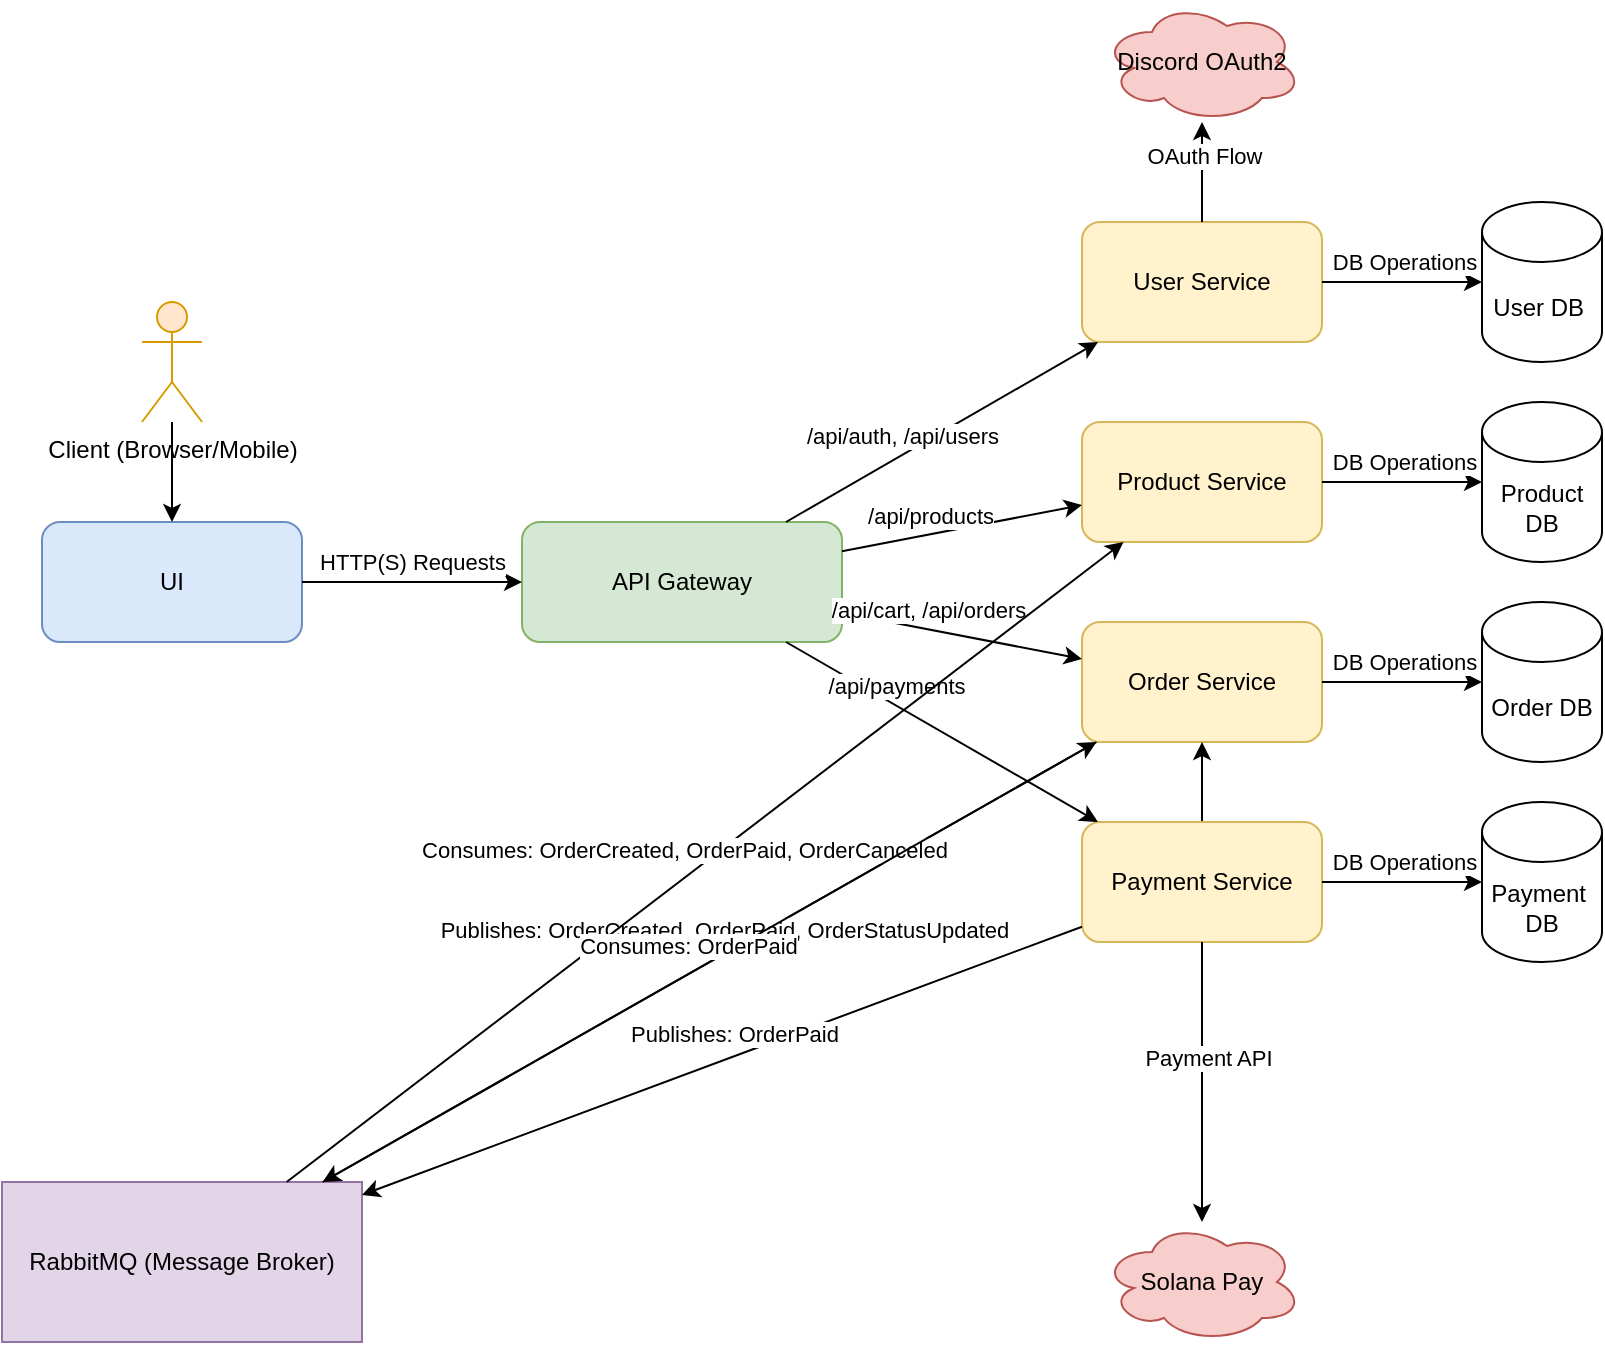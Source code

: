 <mxfile version="27.2.0">
  <diagram name="Page-1" id="L5YeEiktQ8k69Xe6vZH0">
    <mxGraphModel dx="1680" dy="1035" grid="1" gridSize="10" guides="1" tooltips="1" connect="1" arrows="1" fold="1" page="1" pageScale="1" pageWidth="850" pageHeight="1100" math="0" shadow="0">
      <root>
        <mxCell id="0" />
        <mxCell id="1" parent="0" />
        <mxCell id="iPYCRyWJb2dhmvo9pTjX-1" value="UI" style="rounded=1;whiteSpace=wrap;html=1;fillColor=#dae8fc;strokeColor=#6c8ebf;" vertex="1" parent="1">
          <mxGeometry x="120" y="300" width="130" height="60" as="geometry" />
        </mxCell>
        <mxCell id="iPYCRyWJb2dhmvo9pTjX-2" value="API Gateway" style="rounded=1;whiteSpace=wrap;html=1;fillColor=#d5e8d4;strokeColor=#82b366;" vertex="1" parent="1">
          <mxGeometry x="360" y="300" width="160" height="60" as="geometry" />
        </mxCell>
        <mxCell id="iPYCRyWJb2dhmvo9pTjX-3" value="User Service" style="rounded=1;whiteSpace=wrap;html=1;fillColor=#fff2cc;strokeColor=#d6b656;" vertex="1" parent="1">
          <mxGeometry x="640" y="150" width="120" height="60" as="geometry" />
        </mxCell>
        <mxCell id="iPYCRyWJb2dhmvo9pTjX-4" value="Product Service" style="rounded=1;whiteSpace=wrap;html=1;fillColor=#fff2cc;strokeColor=#d6b656;" vertex="1" parent="1">
          <mxGeometry x="640" y="250" width="120" height="60" as="geometry" />
        </mxCell>
        <mxCell id="iPYCRyWJb2dhmvo9pTjX-5" value="Order Service" style="rounded=1;whiteSpace=wrap;html=1;fillColor=#fff2cc;strokeColor=#d6b656;" vertex="1" parent="1">
          <mxGeometry x="640" y="350" width="120" height="60" as="geometry" />
        </mxCell>
        <mxCell id="iPYCRyWJb2dhmvo9pTjX-47" style="edgeStyle=orthogonalEdgeStyle;rounded=0;orthogonalLoop=1;jettySize=auto;html=1;" edge="1" parent="1" source="iPYCRyWJb2dhmvo9pTjX-6" target="iPYCRyWJb2dhmvo9pTjX-5">
          <mxGeometry relative="1" as="geometry" />
        </mxCell>
        <mxCell id="iPYCRyWJb2dhmvo9pTjX-6" value="Payment Service" style="rounded=1;whiteSpace=wrap;html=1;fillColor=#fff2cc;strokeColor=#d6b656;" vertex="1" parent="1">
          <mxGeometry x="640" y="450" width="120" height="60" as="geometry" />
        </mxCell>
        <mxCell id="iPYCRyWJb2dhmvo9pTjX-11" value="RabbitMQ (Message Broker)" style="cloud;whiteSpace=wrap;html=1;fillColor=#e1d5e7;strokeColor=#9673a6;" vertex="1" parent="1">
          <mxGeometry x="100" y="630" width="180" height="80" as="geometry" />
        </mxCell>
        <mxCell id="iPYCRyWJb2dhmvo9pTjX-12" value="Discord OAuth2" style="shape=cloud;whiteSpace=wrap;html=1;fillColor=#f8cecc;strokeColor=#b85450;" vertex="1" parent="1">
          <mxGeometry x="650" y="40" width="100" height="60" as="geometry" />
        </mxCell>
        <mxCell id="iPYCRyWJb2dhmvo9pTjX-13" value="Solana Pay" style="shape=cloud;whiteSpace=wrap;html=1;fillColor=#f8cecc;strokeColor=#b85450;" vertex="1" parent="1">
          <mxGeometry x="650" y="650" width="100" height="60" as="geometry" />
        </mxCell>
        <mxCell id="iPYCRyWJb2dhmvo9pTjX-14" value="" style="endArrow=classic;html=1;rounded=0;" edge="1" parent="1" source="iPYCRyWJb2dhmvo9pTjX-1" target="iPYCRyWJb2dhmvo9pTjX-2">
          <mxGeometry width="50" height="50" relative="1" as="geometry">
            <mxPoint x="300" y="329.5" as="sourcePoint" />
            <mxPoint x="400" y="329.5" as="targetPoint" />
          </mxGeometry>
        </mxCell>
        <mxCell id="iPYCRyWJb2dhmvo9pTjX-15" value="HTTP(S) Requests" style="edgeLabel;resizable=0;html=1;align=center;verticalAlign=middle;" connectable="0" vertex="1" parent="iPYCRyWJb2dhmvo9pTjX-14">
          <mxGeometry x="-0.042" y="1" relative="1" as="geometry">
            <mxPoint x="2" y="-9" as="offset" />
          </mxGeometry>
        </mxCell>
        <mxCell id="iPYCRyWJb2dhmvo9pTjX-16" value="" style="endArrow=classic;html=1;rounded=0;" edge="1" parent="1" source="iPYCRyWJb2dhmvo9pTjX-2" target="iPYCRyWJb2dhmvo9pTjX-3">
          <mxGeometry width="50" height="50" relative="1" as="geometry">
            <mxPoint x="530" y="190" as="sourcePoint" />
            <mxPoint x="630" y="190" as="targetPoint" />
          </mxGeometry>
        </mxCell>
        <mxCell id="iPYCRyWJb2dhmvo9pTjX-17" value="/api/auth, /api/users" style="edgeLabel;resizable=0;html=1;align=center;verticalAlign=middle;" connectable="0" vertex="1" parent="iPYCRyWJb2dhmvo9pTjX-16">
          <mxGeometry x="-0.279" y="-3" relative="1" as="geometry">
            <mxPoint y="-13" as="offset" />
          </mxGeometry>
        </mxCell>
        <mxCell id="iPYCRyWJb2dhmvo9pTjX-18" value="" style="endArrow=classic;html=1;rounded=0;" edge="1" parent="1" source="iPYCRyWJb2dhmvo9pTjX-2" target="iPYCRyWJb2dhmvo9pTjX-4">
          <mxGeometry width="50" height="50" relative="1" as="geometry">
            <mxPoint x="530" y="280" as="sourcePoint" />
            <mxPoint x="630" y="280" as="targetPoint" />
          </mxGeometry>
        </mxCell>
        <mxCell id="iPYCRyWJb2dhmvo9pTjX-19" value="/api/products" style="edgeLabel;resizable=0;html=1;align=center;verticalAlign=middle;" connectable="0" vertex="1" parent="iPYCRyWJb2dhmvo9pTjX-18">
          <mxGeometry x="-0.279" y="-3" relative="1" as="geometry">
            <mxPoint y="-13" as="offset" />
          </mxGeometry>
        </mxCell>
        <mxCell id="iPYCRyWJb2dhmvo9pTjX-20" value="" style="endArrow=classic;html=1;rounded=0;" edge="1" parent="1" source="iPYCRyWJb2dhmvo9pTjX-2" target="iPYCRyWJb2dhmvo9pTjX-5">
          <mxGeometry width="50" height="50" relative="1" as="geometry">
            <mxPoint x="530" y="380" as="sourcePoint" />
            <mxPoint x="630" y="380" as="targetPoint" />
          </mxGeometry>
        </mxCell>
        <mxCell id="iPYCRyWJb2dhmvo9pTjX-21" value="/api/cart, /api/orders" style="edgeLabel;resizable=0;html=1;align=center;verticalAlign=middle;" connectable="0" vertex="1" parent="iPYCRyWJb2dhmvo9pTjX-20">
          <mxGeometry x="-0.279" y="-3" relative="1" as="geometry">
            <mxPoint y="-13" as="offset" />
          </mxGeometry>
        </mxCell>
        <mxCell id="iPYCRyWJb2dhmvo9pTjX-22" value="" style="endArrow=classic;html=1;rounded=0;" edge="1" parent="1" source="iPYCRyWJb2dhmvo9pTjX-2" target="iPYCRyWJb2dhmvo9pTjX-6">
          <mxGeometry width="50" height="50" relative="1" as="geometry">
            <mxPoint x="530" y="480" as="sourcePoint" />
            <mxPoint x="630" y="480" as="targetPoint" />
          </mxGeometry>
        </mxCell>
        <mxCell id="iPYCRyWJb2dhmvo9pTjX-23" value="/api/payments" style="edgeLabel;resizable=0;html=1;align=center;verticalAlign=middle;" connectable="0" vertex="1" parent="iPYCRyWJb2dhmvo9pTjX-22">
          <mxGeometry x="-0.279" y="-3" relative="1" as="geometry">
            <mxPoint y="-13" as="offset" />
          </mxGeometry>
        </mxCell>
        <mxCell id="iPYCRyWJb2dhmvo9pTjX-24" value="" style="endArrow=classic;html=1;rounded=0;" edge="1" parent="1" source="iPYCRyWJb2dhmvo9pTjX-3">
          <mxGeometry width="50" height="50" relative="1" as="geometry">
            <mxPoint x="770" y="180" as="sourcePoint" />
            <mxPoint x="840" y="180" as="targetPoint" />
          </mxGeometry>
        </mxCell>
        <mxCell id="iPYCRyWJb2dhmvo9pTjX-25" value="DB Operations" style="edgeLabel;resizable=0;html=1;align=center;verticalAlign=middle;" connectable="0" vertex="1" parent="iPYCRyWJb2dhmvo9pTjX-24">
          <mxGeometry x="-0.042" y="1" relative="1" as="geometry">
            <mxPoint x="2" y="-9" as="offset" />
          </mxGeometry>
        </mxCell>
        <mxCell id="iPYCRyWJb2dhmvo9pTjX-26" value="" style="endArrow=classic;html=1;rounded=0;" edge="1" parent="1" source="iPYCRyWJb2dhmvo9pTjX-4">
          <mxGeometry width="50" height="50" relative="1" as="geometry">
            <mxPoint x="770" y="280" as="sourcePoint" />
            <mxPoint x="840" y="280" as="targetPoint" />
          </mxGeometry>
        </mxCell>
        <mxCell id="iPYCRyWJb2dhmvo9pTjX-27" value="DB Operations" style="edgeLabel;resizable=0;html=1;align=center;verticalAlign=middle;" connectable="0" vertex="1" parent="iPYCRyWJb2dhmvo9pTjX-26">
          <mxGeometry x="-0.042" y="1" relative="1" as="geometry">
            <mxPoint x="2" y="-9" as="offset" />
          </mxGeometry>
        </mxCell>
        <mxCell id="iPYCRyWJb2dhmvo9pTjX-28" value="" style="endArrow=classic;html=1;rounded=0;" edge="1" parent="1" source="iPYCRyWJb2dhmvo9pTjX-5">
          <mxGeometry width="50" height="50" relative="1" as="geometry">
            <mxPoint x="770" y="380" as="sourcePoint" />
            <mxPoint x="840" y="380" as="targetPoint" />
          </mxGeometry>
        </mxCell>
        <mxCell id="iPYCRyWJb2dhmvo9pTjX-29" value="DB Operations" style="edgeLabel;resizable=0;html=1;align=center;verticalAlign=middle;" connectable="0" vertex="1" parent="iPYCRyWJb2dhmvo9pTjX-28">
          <mxGeometry x="-0.042" y="1" relative="1" as="geometry">
            <mxPoint x="2" y="-9" as="offset" />
          </mxGeometry>
        </mxCell>
        <mxCell id="iPYCRyWJb2dhmvo9pTjX-30" value="" style="endArrow=classic;html=1;rounded=0;" edge="1" parent="1" source="iPYCRyWJb2dhmvo9pTjX-6">
          <mxGeometry width="50" height="50" relative="1" as="geometry">
            <mxPoint x="770" y="480" as="sourcePoint" />
            <mxPoint x="840" y="480" as="targetPoint" />
          </mxGeometry>
        </mxCell>
        <mxCell id="iPYCRyWJb2dhmvo9pTjX-31" value="DB Operations" style="edgeLabel;resizable=0;html=1;align=center;verticalAlign=middle;" connectable="0" vertex="1" parent="iPYCRyWJb2dhmvo9pTjX-30">
          <mxGeometry x="-0.042" y="1" relative="1" as="geometry">
            <mxPoint x="2" y="-9" as="offset" />
          </mxGeometry>
        </mxCell>
        <mxCell id="iPYCRyWJb2dhmvo9pTjX-32" value="" style="endArrow=classic;html=1;rounded=0;" edge="1" parent="1" source="iPYCRyWJb2dhmvo9pTjX-3" target="iPYCRyWJb2dhmvo9pTjX-12">
          <mxGeometry width="50" height="50" relative="1" as="geometry">
            <mxPoint x="770" y="180" as="sourcePoint" />
            <mxPoint x="930" y="180" as="targetPoint" />
          </mxGeometry>
        </mxCell>
        <mxCell id="iPYCRyWJb2dhmvo9pTjX-33" value="OAuth Flow" style="edgeLabel;resizable=0;html=1;align=center;verticalAlign=middle;" connectable="0" vertex="1" parent="iPYCRyWJb2dhmvo9pTjX-32">
          <mxGeometry x="-0.042" y="1" relative="1" as="geometry">
            <mxPoint x="2" y="-9" as="offset" />
          </mxGeometry>
        </mxCell>
        <mxCell id="iPYCRyWJb2dhmvo9pTjX-34" value="" style="endArrow=classic;html=1;rounded=0;" edge="1" parent="1" source="iPYCRyWJb2dhmvo9pTjX-6" target="iPYCRyWJb2dhmvo9pTjX-13">
          <mxGeometry width="50" height="50" relative="1" as="geometry">
            <mxPoint x="770" y="480" as="sourcePoint" />
            <mxPoint x="930" y="480" as="targetPoint" />
          </mxGeometry>
        </mxCell>
        <mxCell id="iPYCRyWJb2dhmvo9pTjX-35" value="Payment API" style="edgeLabel;resizable=0;html=1;align=center;verticalAlign=middle;" connectable="0" vertex="1" parent="iPYCRyWJb2dhmvo9pTjX-34">
          <mxGeometry x="-0.042" y="1" relative="1" as="geometry">
            <mxPoint x="2" y="-9" as="offset" />
          </mxGeometry>
        </mxCell>
        <mxCell id="iPYCRyWJb2dhmvo9pTjX-36" value="" style="endArrow=classic;html=1;rounded=0;" edge="1" parent="1" source="iPYCRyWJb2dhmvo9pTjX-5" target="iPYCRyWJb2dhmvo9pTjX-11">
          <mxGeometry width="50" height="50" relative="1" as="geometry">
            <mxPoint x="670" y="420" as="sourcePoint" />
            <mxPoint x="580" y="580" as="targetPoint" />
          </mxGeometry>
        </mxCell>
        <mxCell id="iPYCRyWJb2dhmvo9pTjX-37" value="Publishes: OrderCreated, OrderPaid, OrderStatusUpdated" style="edgeLabel;resizable=0;html=1;align=center;verticalAlign=middle;" connectable="0" vertex="1" parent="iPYCRyWJb2dhmvo9pTjX-36">
          <mxGeometry x="-0.042" y="1" relative="1" as="geometry">
            <mxPoint x="-2" y="-12" as="offset" />
          </mxGeometry>
        </mxCell>
        <mxCell id="iPYCRyWJb2dhmvo9pTjX-38" value="" style="endArrow=classic;html=1;rounded=0;" edge="1" parent="1" source="iPYCRyWJb2dhmvo9pTjX-11" target="iPYCRyWJb2dhmvo9pTjX-4">
          <mxGeometry width="50" height="50" relative="1" as="geometry">
            <mxPoint x="580" y="570" as="sourcePoint" />
            <mxPoint x="670" y="420" as="targetPoint" />
          </mxGeometry>
        </mxCell>
        <mxCell id="iPYCRyWJb2dhmvo9pTjX-39" value="Consumes: OrderCreated, OrderPaid, OrderCanceled" style="edgeLabel;resizable=0;html=1;align=center;verticalAlign=middle;" connectable="0" vertex="1" parent="iPYCRyWJb2dhmvo9pTjX-38">
          <mxGeometry x="-0.042" y="1" relative="1" as="geometry">
            <mxPoint x="-2" y="-12" as="offset" />
          </mxGeometry>
        </mxCell>
        <mxCell id="iPYCRyWJb2dhmvo9pTjX-40" value="" style="endArrow=classic;html=1;rounded=0;" edge="1" parent="1" source="iPYCRyWJb2dhmvo9pTjX-6" target="iPYCRyWJb2dhmvo9pTjX-11">
          <mxGeometry width="50" height="50" relative="1" as="geometry">
            <mxPoint x="670" y="420" as="sourcePoint" />
            <mxPoint x="580" y="580" as="targetPoint" />
          </mxGeometry>
        </mxCell>
        <mxCell id="iPYCRyWJb2dhmvo9pTjX-41" value="Publishes: OrderPaid" style="edgeLabel;resizable=0;html=1;align=center;verticalAlign=middle;" connectable="0" vertex="1" parent="iPYCRyWJb2dhmvo9pTjX-40">
          <mxGeometry x="-0.042" y="1" relative="1" as="geometry">
            <mxPoint x="-2" y="-12" as="offset" />
          </mxGeometry>
        </mxCell>
        <mxCell id="iPYCRyWJb2dhmvo9pTjX-42" value="" style="endArrow=classic;html=1;rounded=0;" edge="1" parent="1" source="iPYCRyWJb2dhmvo9pTjX-11" target="iPYCRyWJb2dhmvo9pTjX-5">
          <mxGeometry width="50" height="50" relative="1" as="geometry">
            <mxPoint x="580" y="570" as="sourcePoint" />
            <mxPoint x="670" y="420" as="targetPoint" />
          </mxGeometry>
        </mxCell>
        <mxCell id="iPYCRyWJb2dhmvo9pTjX-43" value="Consumes: OrderPaid" style="edgeLabel;resizable=0;html=1;align=center;verticalAlign=middle;" connectable="0" vertex="1" parent="iPYCRyWJb2dhmvo9pTjX-42">
          <mxGeometry x="-0.042" y="1" relative="1" as="geometry">
            <mxPoint x="-2" y="-12" as="offset" />
          </mxGeometry>
        </mxCell>
        <mxCell id="iPYCRyWJb2dhmvo9pTjX-44" value="Client (Browser/Mobile)" style="shape=umlActor;verticalLabelPosition=bottom;verticalAlign=top;html=1;outlineConnect=0;fillColor=#ffe6cc;strokeColor=#d79b00;" vertex="1" parent="1">
          <mxGeometry x="170" y="190" width="30" height="60" as="geometry" />
        </mxCell>
        <mxCell id="iPYCRyWJb2dhmvo9pTjX-45" value="" style="endArrow=classic;html=1;rounded=0;" edge="1" parent="1" source="iPYCRyWJb2dhmvo9pTjX-44" target="iPYCRyWJb2dhmvo9pTjX-1">
          <mxGeometry width="50" height="50" relative="1" as="geometry">
            <mxPoint x="204" y="270" as="sourcePoint" />
            <mxPoint x="204" y="300" as="targetPoint" />
          </mxGeometry>
        </mxCell>
        <mxCell id="iPYCRyWJb2dhmvo9pTjX-48" value="User DB&amp;nbsp;" style="shape=cylinder3;whiteSpace=wrap;html=1;boundedLbl=1;backgroundOutline=1;size=15;" vertex="1" parent="1">
          <mxGeometry x="840" y="140" width="60" height="80" as="geometry" />
        </mxCell>
        <mxCell id="iPYCRyWJb2dhmvo9pTjX-49" value="Product DB" style="shape=cylinder3;whiteSpace=wrap;html=1;boundedLbl=1;backgroundOutline=1;size=15;" vertex="1" parent="1">
          <mxGeometry x="840" y="240" width="60" height="80" as="geometry" />
        </mxCell>
        <mxCell id="iPYCRyWJb2dhmvo9pTjX-50" value="Order DB" style="shape=cylinder3;whiteSpace=wrap;html=1;boundedLbl=1;backgroundOutline=1;size=15;" vertex="1" parent="1">
          <mxGeometry x="840" y="340" width="60" height="80" as="geometry" />
        </mxCell>
        <mxCell id="iPYCRyWJb2dhmvo9pTjX-51" value="Payment&lt;span style=&quot;background-color: transparent; color: light-dark(rgb(0, 0, 0), rgb(255, 255, 255));&quot;&gt;&amp;nbsp;&lt;/span&gt;&lt;div&gt;&lt;span style=&quot;background-color: transparent; color: light-dark(rgb(0, 0, 0), rgb(255, 255, 255));&quot;&gt;DB&lt;/span&gt;&lt;/div&gt;" style="shape=cylinder3;whiteSpace=wrap;html=1;boundedLbl=1;backgroundOutline=1;size=15;" vertex="1" parent="1">
          <mxGeometry x="840" y="440" width="60" height="80" as="geometry" />
        </mxCell>
      </root>
    </mxGraphModel>
  </diagram>
</mxfile>
